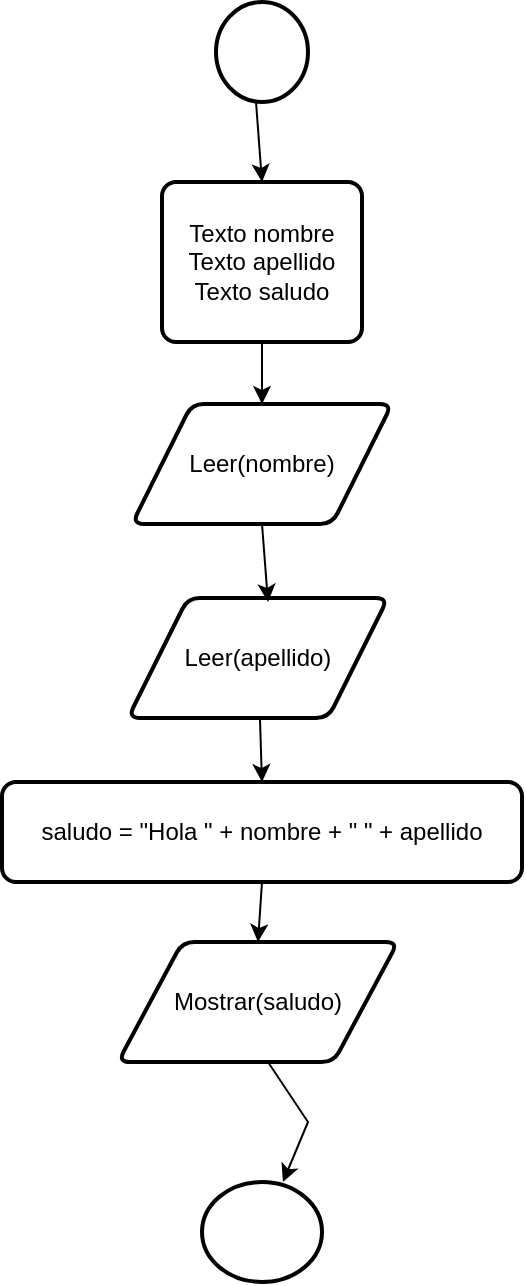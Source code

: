 <mxfile version="22.0.2" type="github">
  <diagram name="Página-1" id="m0MAonWf7E_XkQwOgnxo">
    <mxGraphModel dx="1434" dy="766" grid="1" gridSize="10" guides="1" tooltips="1" connect="1" arrows="1" fold="1" page="1" pageScale="1" pageWidth="827" pageHeight="1169" math="0" shadow="0">
      <root>
        <mxCell id="0" />
        <mxCell id="1" parent="0" />
        <mxCell id="66nDa9ESotETGJ9ZJs2c-1" value="" style="strokeWidth=2;html=1;shape=mxgraph.flowchart.start_2;whiteSpace=wrap;" vertex="1" parent="1">
          <mxGeometry x="364" y="100" width="46" height="50" as="geometry" />
        </mxCell>
        <mxCell id="66nDa9ESotETGJ9ZJs2c-2" value="" style="endArrow=classic;html=1;rounded=0;entryX=0.5;entryY=0;entryDx=0;entryDy=0;" edge="1" parent="1" target="66nDa9ESotETGJ9ZJs2c-3">
          <mxGeometry width="50" height="50" relative="1" as="geometry">
            <mxPoint x="384" y="150" as="sourcePoint" />
            <mxPoint x="384" y="210" as="targetPoint" />
          </mxGeometry>
        </mxCell>
        <mxCell id="66nDa9ESotETGJ9ZJs2c-9" style="edgeStyle=orthogonalEdgeStyle;rounded=0;orthogonalLoop=1;jettySize=auto;html=1;exitX=0.5;exitY=1;exitDx=0;exitDy=0;entryX=0.5;entryY=0;entryDx=0;entryDy=0;" edge="1" parent="1" source="66nDa9ESotETGJ9ZJs2c-3" target="66nDa9ESotETGJ9ZJs2c-4">
          <mxGeometry relative="1" as="geometry" />
        </mxCell>
        <mxCell id="66nDa9ESotETGJ9ZJs2c-3" value="&lt;div&gt;Texto nombre&lt;/div&gt;&lt;div&gt;Texto apellido&lt;br&gt;Texto saludo&lt;br&gt;&lt;/div&gt;" style="rounded=1;whiteSpace=wrap;html=1;absoluteArcSize=1;arcSize=14;strokeWidth=2;" vertex="1" parent="1">
          <mxGeometry x="337" y="190" width="100" height="80" as="geometry" />
        </mxCell>
        <mxCell id="66nDa9ESotETGJ9ZJs2c-4" value="Leer(nombre)" style="shape=parallelogram;html=1;strokeWidth=2;perimeter=parallelogramPerimeter;whiteSpace=wrap;rounded=1;arcSize=12;size=0.23;" vertex="1" parent="1">
          <mxGeometry x="322" y="301" width="130" height="60" as="geometry" />
        </mxCell>
        <mxCell id="66nDa9ESotETGJ9ZJs2c-7" value="Leer(apellido)" style="shape=parallelogram;html=1;strokeWidth=2;perimeter=parallelogramPerimeter;whiteSpace=wrap;rounded=1;arcSize=12;size=0.23;" vertex="1" parent="1">
          <mxGeometry x="320" y="398" width="130" height="60" as="geometry" />
        </mxCell>
        <mxCell id="66nDa9ESotETGJ9ZJs2c-8" value="" style="endArrow=classic;html=1;rounded=0;exitX=0.5;exitY=1;exitDx=0;exitDy=0;" edge="1" parent="1" source="66nDa9ESotETGJ9ZJs2c-4">
          <mxGeometry width="50" height="50" relative="1" as="geometry">
            <mxPoint x="390" y="380" as="sourcePoint" />
            <mxPoint x="390" y="400" as="targetPoint" />
          </mxGeometry>
        </mxCell>
        <mxCell id="66nDa9ESotETGJ9ZJs2c-10" value="saludo = &quot;Hola &quot; + nombre + &quot; &quot; + apellido " style="rounded=1;whiteSpace=wrap;html=1;absoluteArcSize=1;arcSize=14;strokeWidth=2;" vertex="1" parent="1">
          <mxGeometry x="257" y="490" width="260" height="50" as="geometry" />
        </mxCell>
        <mxCell id="66nDa9ESotETGJ9ZJs2c-11" value="" style="strokeWidth=2;html=1;shape=mxgraph.flowchart.start_2;whiteSpace=wrap;" vertex="1" parent="1">
          <mxGeometry x="357" y="690" width="60" height="50" as="geometry" />
        </mxCell>
        <mxCell id="66nDa9ESotETGJ9ZJs2c-12" value="Mostrar(saludo)" style="shape=parallelogram;html=1;strokeWidth=2;perimeter=parallelogramPerimeter;whiteSpace=wrap;rounded=1;arcSize=12;size=0.23;" vertex="1" parent="1">
          <mxGeometry x="315" y="570" width="140" height="60" as="geometry" />
        </mxCell>
        <mxCell id="66nDa9ESotETGJ9ZJs2c-16" value="" style="endArrow=classic;html=1;rounded=0;entryX=0.5;entryY=0;entryDx=0;entryDy=0;" edge="1" parent="1" source="66nDa9ESotETGJ9ZJs2c-7" target="66nDa9ESotETGJ9ZJs2c-10">
          <mxGeometry width="50" height="50" relative="1" as="geometry">
            <mxPoint x="380" y="500" as="sourcePoint" />
            <mxPoint x="430" y="450" as="targetPoint" />
          </mxGeometry>
        </mxCell>
        <mxCell id="66nDa9ESotETGJ9ZJs2c-22" value="" style="endArrow=classic;html=1;rounded=0;exitX=0.5;exitY=1;exitDx=0;exitDy=0;entryX=0.5;entryY=0;entryDx=0;entryDy=0;" edge="1" parent="1" source="66nDa9ESotETGJ9ZJs2c-10" target="66nDa9ESotETGJ9ZJs2c-12">
          <mxGeometry width="50" height="50" relative="1" as="geometry">
            <mxPoint x="590" y="580" as="sourcePoint" />
            <mxPoint x="640" y="530" as="targetPoint" />
          </mxGeometry>
        </mxCell>
        <mxCell id="66nDa9ESotETGJ9ZJs2c-23" value="" style="endArrow=classic;html=1;rounded=0;" edge="1" parent="1" target="66nDa9ESotETGJ9ZJs2c-11">
          <mxGeometry width="50" height="50" relative="1" as="geometry">
            <mxPoint x="390" y="630" as="sourcePoint" />
            <mxPoint x="390" y="680" as="targetPoint" />
            <Array as="points">
              <mxPoint x="410" y="660" />
            </Array>
          </mxGeometry>
        </mxCell>
      </root>
    </mxGraphModel>
  </diagram>
</mxfile>
